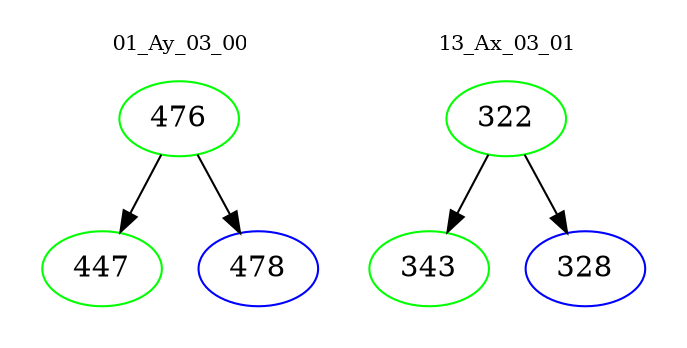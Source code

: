 digraph{
subgraph cluster_0 {
color = white
label = "01_Ay_03_00";
fontsize=10;
T0_476 [label="476", color="green"]
T0_476 -> T0_447 [color="black"]
T0_447 [label="447", color="green"]
T0_476 -> T0_478 [color="black"]
T0_478 [label="478", color="blue"]
}
subgraph cluster_1 {
color = white
label = "13_Ax_03_01";
fontsize=10;
T1_322 [label="322", color="green"]
T1_322 -> T1_343 [color="black"]
T1_343 [label="343", color="green"]
T1_322 -> T1_328 [color="black"]
T1_328 [label="328", color="blue"]
}
}
